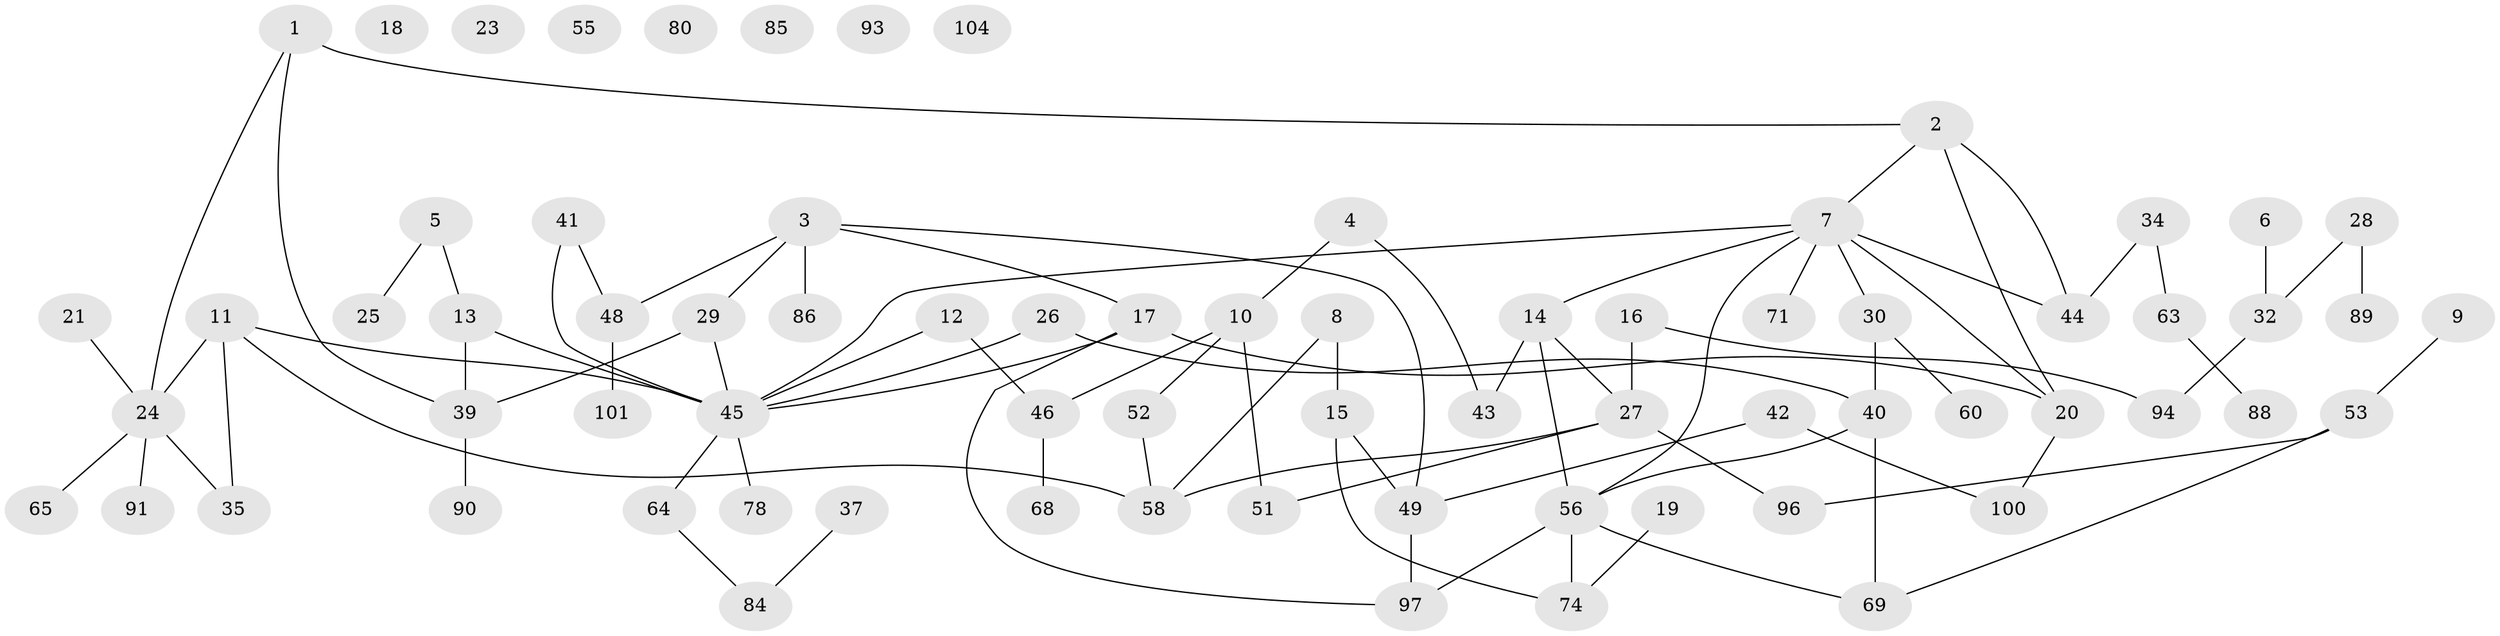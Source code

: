 // original degree distribution, {3: 0.26666666666666666, 5: 0.06666666666666667, 2: 0.3047619047619048, 1: 0.21904761904761905, 4: 0.05714285714285714, 0: 0.06666666666666667, 6: 0.01904761904761905}
// Generated by graph-tools (version 1.1) at 2025/16/03/04/25 18:16:44]
// undirected, 73 vertices, 88 edges
graph export_dot {
graph [start="1"]
  node [color=gray90,style=filled];
  1;
  2 [super="+57"];
  3;
  4;
  5;
  6;
  7 [super="+22+38"];
  8;
  9;
  10 [super="+36+95"];
  11 [super="+54"];
  12 [super="+62"];
  13;
  14 [super="+61"];
  15;
  16 [super="+98"];
  17;
  18;
  19;
  20 [super="+50"];
  21;
  23;
  24 [super="+31"];
  25;
  26;
  27;
  28;
  29;
  30;
  32 [super="+33"];
  34;
  35;
  37;
  39 [super="+79+87"];
  40;
  41;
  42;
  43;
  44 [super="+67"];
  45 [super="+47+105"];
  46 [super="+59+82"];
  48;
  49;
  51;
  52;
  53;
  55;
  56 [super="+66"];
  58;
  60;
  63 [super="+103"];
  64;
  65 [super="+76+73"];
  68;
  69 [super="+70"];
  71;
  74;
  78;
  80;
  84;
  85;
  86;
  88;
  89;
  90;
  91;
  93;
  94;
  96;
  97;
  100;
  101;
  104;
  1 -- 24;
  1 -- 39;
  1 -- 2;
  2 -- 20;
  2 -- 7;
  2 -- 44;
  3 -- 17;
  3 -- 29;
  3 -- 48;
  3 -- 49;
  3 -- 86;
  4 -- 43;
  4 -- 10;
  5 -- 13;
  5 -- 25;
  6 -- 32;
  7 -- 45;
  7 -- 20;
  7 -- 14;
  7 -- 71;
  7 -- 56;
  7 -- 30;
  7 -- 44;
  8 -- 15;
  8 -- 58;
  9 -- 53;
  10 -- 52;
  10 -- 46;
  10 -- 51;
  11 -- 35;
  11 -- 58;
  11 -- 24 [weight=2];
  11 -- 45;
  12 -- 45;
  12 -- 46;
  13 -- 39;
  13 -- 45;
  14 -- 27;
  14 -- 56;
  14 -- 43;
  15 -- 49;
  15 -- 74;
  16 -- 94;
  16 -- 27;
  17 -- 20;
  17 -- 97;
  17 -- 45;
  19 -- 74;
  20 -- 100;
  21 -- 24;
  24 -- 65;
  24 -- 35;
  24 -- 91;
  26 -- 40;
  26 -- 45;
  27 -- 51;
  27 -- 58;
  27 -- 96;
  28 -- 89;
  28 -- 32;
  29 -- 39;
  29 -- 45;
  30 -- 40;
  30 -- 60;
  32 -- 94;
  34 -- 63;
  34 -- 44;
  37 -- 84;
  39 -- 90;
  40 -- 56;
  40 -- 69;
  41 -- 48;
  41 -- 45;
  42 -- 49;
  42 -- 100;
  45 -- 64;
  45 -- 78;
  46 -- 68;
  48 -- 101;
  49 -- 97;
  52 -- 58;
  53 -- 69;
  53 -- 96;
  56 -- 97;
  56 -- 74;
  56 -- 69;
  63 -- 88;
  64 -- 84;
}
